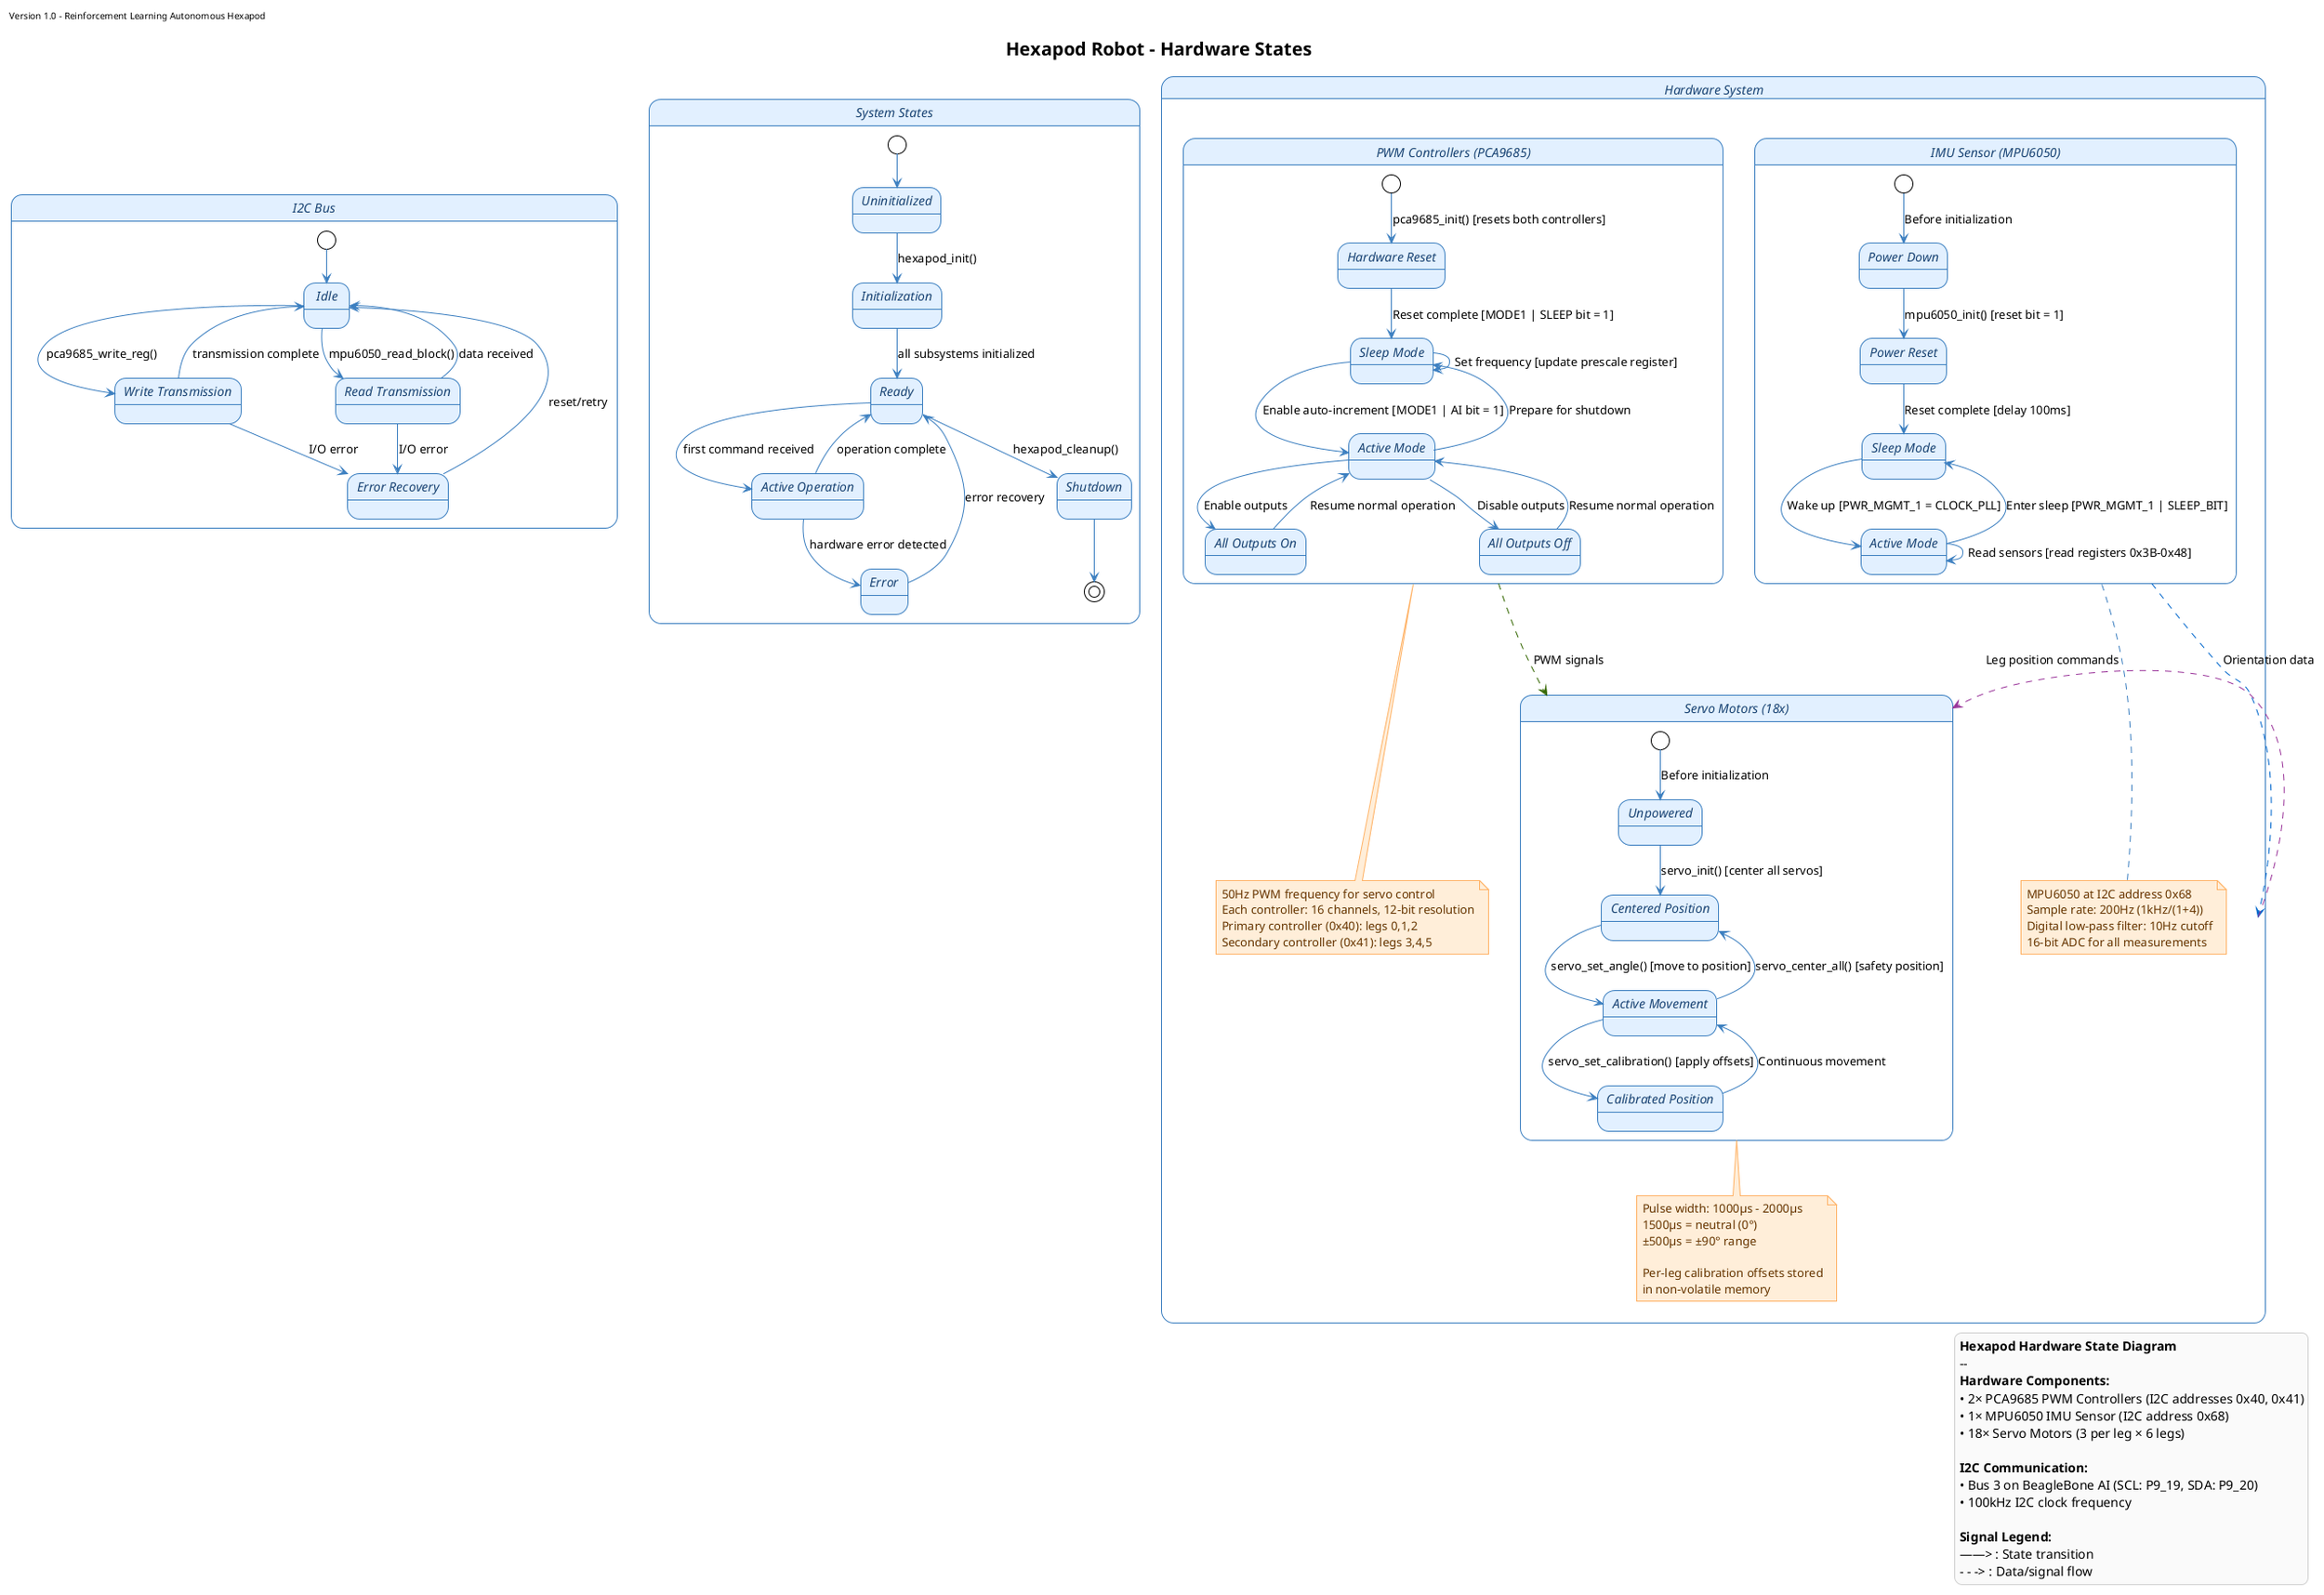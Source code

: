 /'
 * Hexapod Project - A Reinforcement Learning-based Autonomous Hexapod
 * Copyright (C) 2025  Nguyen Trong Phuc
 *
 * This program is free software; you can redistribute it and/or modify
 * it under the terms of the GNU General Public License as published by
 * the Free Software Foundation; either version 2 of the License, or
 * (at your option) any later version.
 *
 * This program is distributed in the hope that it will be useful,
 * but WITHOUT ANY WARRANTY; without even the implied warranty of
 * MERCHANTABILITY or FITNESS FOR A PARTICULAR PURPOSE.  See the
 * GNU General Public License for more details.
 *
 * You should have received a copy of the GNU General Public License
 * along with this program; if not, write to the Free Software Foundation,
 * Inc., 51 Franklin Street, Fifth Floor, Boston, MA 02110-1301 USA.
 '/

@startuml state
!theme plain

title <font size=20><b>Hexapod Robot - Hardware States</b></font>
left header Version 1.0 - Reinforcement Learning Autonomous Hexapod
right header BeagleBone AI Platform

skinparam {
    stateBackgroundColor #E2F0FF
    stateBorderColor #3C7FC0
    stateArrowColor #3C7FC0
    stateFontStyle bold
    
    stateAttributeFontColor #1A4473
    stateAttributeFontStyle italic
    
    legendBackgroundColor #FAFAFA
    legendBorderColor #D0D0D0
    
    stateStartColor #28A745
    stateEndColor #DC3545
    
    noteBorderColor #FFB266
    noteBackgroundColor #FFEED9
    noteFontColor #663500
}

' Overall hardware system state
state "Hardware System" as SystemState {

    ' PWM Controller states
    state "PWM Controllers (PCA9685)" as PWMState {
        state "Hardware Reset" as PWM_RESET
        state "Sleep Mode" as PWM_SLEEP
        state "Active Mode" as PWM_ACTIVE
        state "All Outputs On" as PWM_ALL_ON
        state "All Outputs Off" as PWM_ALL_OFF
        
        ' Transitions
        [*] --> PWM_RESET : pca9685_init() [resets both controllers]
        PWM_RESET --> PWM_SLEEP : Reset complete [MODE1 | SLEEP bit = 1]
        PWM_SLEEP --> PWM_SLEEP : Set frequency [update prescale register]
        PWM_SLEEP --> PWM_ACTIVE : Enable auto-increment [MODE1 | AI bit = 1]
        PWM_ACTIVE --> PWM_ALL_OFF : Disable outputs
        PWM_ACTIVE --> PWM_ALL_ON : Enable outputs
        PWM_ALL_OFF --> PWM_ACTIVE : Resume normal operation
        PWM_ALL_ON --> PWM_ACTIVE : Resume normal operation
        PWM_ACTIVE --> PWM_SLEEP : Prepare for shutdown
    }
    
    ' IMU Sensor states
    state "IMU Sensor (MPU6050)" as IMUState {
        state "Power Down" as IMU_OFF
        state "Power Reset" as IMU_RESET
        state "Sleep Mode" as IMU_SLEEP
        state "Active Mode" as IMU_ACTIVE
        
        ' Transitions
        [*] --> IMU_OFF : Before initialization
        IMU_OFF --> IMU_RESET : mpu6050_init() [reset bit = 1]
        IMU_RESET --> IMU_SLEEP : Reset complete [delay 100ms]
        IMU_SLEEP --> IMU_ACTIVE : Wake up [PWR_MGMT_1 = CLOCK_PLL]
        IMU_ACTIVE --> IMU_SLEEP : Enter sleep [PWR_MGMT_1 | SLEEP_BIT]
        IMU_ACTIVE --> IMU_ACTIVE : Read sensors [read registers 0x3B-0x48]
    }
    
    ' Servo Motors states
    state "Servo Motors (18x)" as ServoState {
        state "Unpowered" as SERVO_OFF
        state "Centered Position" as SERVO_CENTER
        state "Active Movement" as SERVO_ACTIVE
        state "Calibrated Position" as SERVO_CALIBRATED
        
        ' Transitions
        [*] --> SERVO_OFF : Before initialization
        SERVO_OFF --> SERVO_CENTER : servo_init() [center all servos]
        SERVO_CENTER --> SERVO_ACTIVE : servo_set_angle() [move to position]
        SERVO_ACTIVE --> SERVO_CALIBRATED : servo_set_calibration() [apply offsets]
        SERVO_CALIBRATED --> SERVO_ACTIVE : Continuous movement
        SERVO_ACTIVE --> SERVO_CENTER : servo_center_all() [safety position]
    }
    
    ' Detailed notes for hardware states
    note bottom of PWMState
      50Hz PWM frequency for servo control
      Each controller: 16 channels, 12-bit resolution
      Primary controller (0x40): legs 0,1,2
      Secondary controller (0x41): legs 3,4,5
    end note
    
    note bottom of IMUState
      MPU6050 at I2C address 0x68
      Sample rate: 200Hz (1kHz/(1+4))
      Digital low-pass filter: 10Hz cutoff
      16-bit ADC for all measurements
    end note
    
    note bottom of ServoState
      Pulse width: 1000μs - 2000μs
      1500μs = neutral (0°)
      ±500μs = ±90° range
      
      Per-leg calibration offsets stored
      in non-volatile memory
    end note
}

' I2C Bus states
state "I2C Bus" as I2CBus {
    state "Idle" as I2C_IDLE
    state "Write Transmission" as I2C_WRITE
    state "Read Transmission" as I2C_READ
    state "Error Recovery" as I2C_ERROR
    
    ' Transitions
    [*] --> I2C_IDLE
    I2C_IDLE --> I2C_WRITE : pca9685_write_reg()
    I2C_IDLE --> I2C_READ : mpu6050_read_block()
    I2C_WRITE --> I2C_IDLE : transmission complete
    I2C_READ --> I2C_IDLE : data received
    I2C_WRITE --> I2C_ERROR : I/O error
    I2C_READ --> I2C_ERROR : I/O error
    I2C_ERROR --> I2C_IDLE : reset/retry
}

' Global transitions between major components
PWMState -[#336600,dashed]-> ServoState : PWM signals
IMUState -[#0066CC,dashed]-> SystemState : Orientation data
SystemState -[#993399,dashed]-> ServoState : Leg position commands

' Main system states
state "System States" as MainSystemState {
    state "Uninitialized" as SYS_UNINIT
    state "Initialization" as SYS_INIT
    state "Ready" as SYS_READY
    state "Active Operation" as SYS_ACTIVE
    state "Error" as SYS_ERROR
    state "Shutdown" as SYS_SHUTDOWN
    
    ' Main system transitions
    [*] --> SYS_UNINIT
    SYS_UNINIT --> SYS_INIT : hexapod_init()
    SYS_INIT --> SYS_READY : all subsystems initialized
    SYS_READY --> SYS_ACTIVE : first command received
    SYS_ACTIVE --> SYS_ERROR : hardware error detected
    SYS_ERROR --> SYS_READY : error recovery
    SYS_ACTIVE --> SYS_READY : operation complete
    SYS_READY --> SYS_SHUTDOWN : hexapod_cleanup()
    SYS_SHUTDOWN --> [*]
}

' Comprehensive legend with hardware info
legend right
  <b>Hexapod Hardware State Diagram</b>
  --
  <b>Hardware Components:</b>
  • 2× PCA9685 PWM Controllers (I2C addresses 0x40, 0x41)
  • 1× MPU6050 IMU Sensor (I2C address 0x68)
  • 18× Servo Motors (3 per leg × 6 legs)
  
  <b>I2C Communication:</b>
  • Bus 3 on BeagleBone AI (SCL: P9_19, SDA: P9_20)
  • 100kHz I2C clock frequency
  
  <b>Signal Legend:</b>
  ——> : State transition
  - - -> : Data/signal flow
endlegend

@enduml